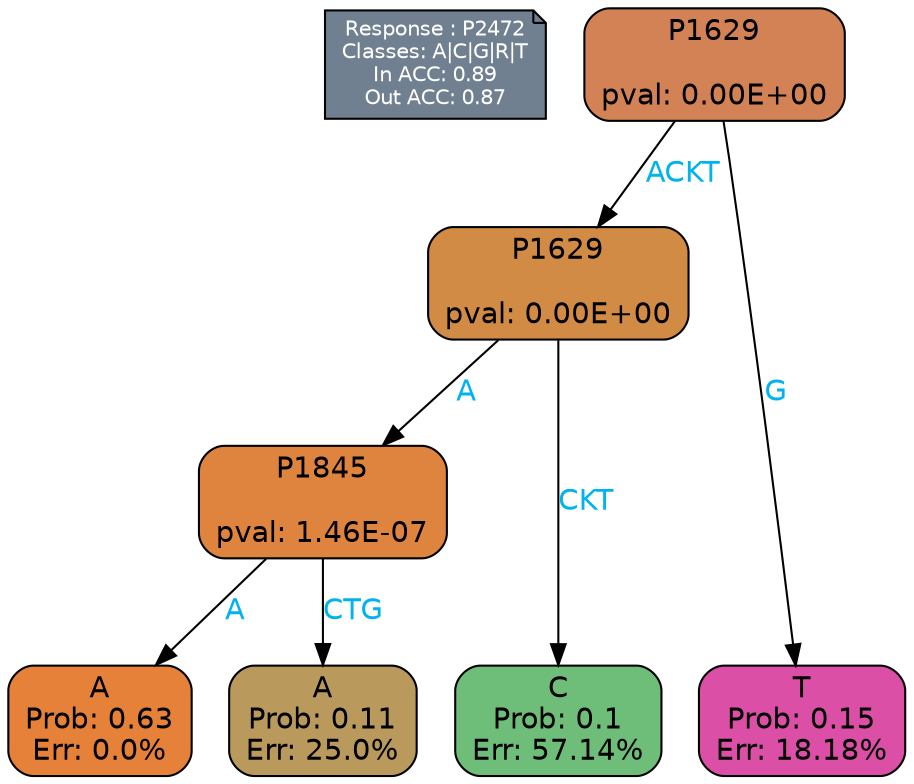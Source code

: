 digraph Tree {
node [shape=box, style="filled, rounded", color="black", fontname=helvetica] ;
graph [ranksep=equally, splines=polylines, bgcolor=transparent, dpi=600] ;
edge [fontname=helvetica] ;
LEGEND [label="Response : P2472
Classes: A|C|G|R|T
In ACC: 0.89
Out ACC: 0.87
",shape=note,align=left,style=filled,fillcolor="slategray",fontcolor="white",fontsize=10];1 [label="P1629

pval: 0.00E+00", fillcolor="#d28254"] ;
2 [label="P1629

pval: 0.00E+00", fillcolor="#d18b45"] ;
3 [label="P1845

pval: 1.46E-07", fillcolor="#de843e"] ;
4 [label="A
Prob: 0.63
Err: 0.0%", fillcolor="#e58139"] ;
5 [label="A
Prob: 0.11
Err: 25.0%", fillcolor="#ba9a5c"] ;
6 [label="C
Prob: 0.1
Err: 57.14%", fillcolor="#6ebe79"] ;
7 [label="T
Prob: 0.15
Err: 18.18%", fillcolor="#db4fa7"] ;
1 -> 2 [label="ACKT",fontcolor=deepskyblue2] ;
1 -> 7 [label="G",fontcolor=deepskyblue2] ;
2 -> 3 [label="A",fontcolor=deepskyblue2] ;
2 -> 6 [label="CKT",fontcolor=deepskyblue2] ;
3 -> 4 [label="A",fontcolor=deepskyblue2] ;
3 -> 5 [label="CTG",fontcolor=deepskyblue2] ;
{rank = same; 4;5;6;7;}{rank = same; LEGEND;1;}}